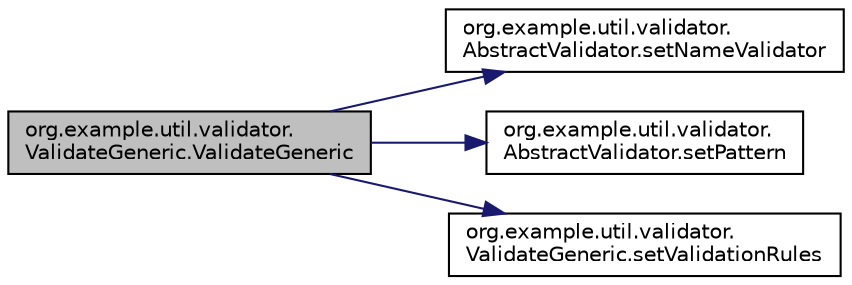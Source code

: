 digraph "org.example.util.validator.ValidateGeneric.ValidateGeneric"
{
 // LATEX_PDF_SIZE
  edge [fontname="Helvetica",fontsize="10",labelfontname="Helvetica",labelfontsize="10"];
  node [fontname="Helvetica",fontsize="10",shape=record];
  rankdir="LR";
  Node1 [label="org.example.util.validator.\lValidateGeneric.ValidateGeneric",height=0.2,width=0.4,color="black", fillcolor="grey75", style="filled", fontcolor="black",tooltip="Costruttore per la validazione di un oggetto generico."];
  Node1 -> Node2 [color="midnightblue",fontsize="10",style="solid",fontname="Helvetica"];
  Node2 [label="org.example.util.validator.\lAbstractValidator.setNameValidator",height=0.2,width=0.4,color="black", fillcolor="white", style="filled",URL="$d1/d51/a00079_a4e5c51528d1ceff3e97a2c833c66bd2e.html#a4e5c51528d1ceff3e97a2c833c66bd2e",tooltip="Sets name validator."];
  Node1 -> Node3 [color="midnightblue",fontsize="10",style="solid",fontname="Helvetica"];
  Node3 [label="org.example.util.validator.\lAbstractValidator.setPattern",height=0.2,width=0.4,color="black", fillcolor="white", style="filled",URL="$d1/d51/a00079_ad9a4477ef4cec79579960fb1683ff1a6.html#ad9a4477ef4cec79579960fb1683ff1a6",tooltip="Sets pattern."];
  Node1 -> Node4 [color="midnightblue",fontsize="10",style="solid",fontname="Helvetica"];
  Node4 [label="org.example.util.validator.\lValidateGeneric.setValidationRules",height=0.2,width=0.4,color="black", fillcolor="white", style="filled",URL="$d1/d1e/a00087_a245fb03095b9a67f37794fa5c9da3837.html#a245fb03095b9a67f37794fa5c9da3837",tooltip="Questo metodo permette di descrivere le regole di validazione qualora ci fosse bisogno."];
}
